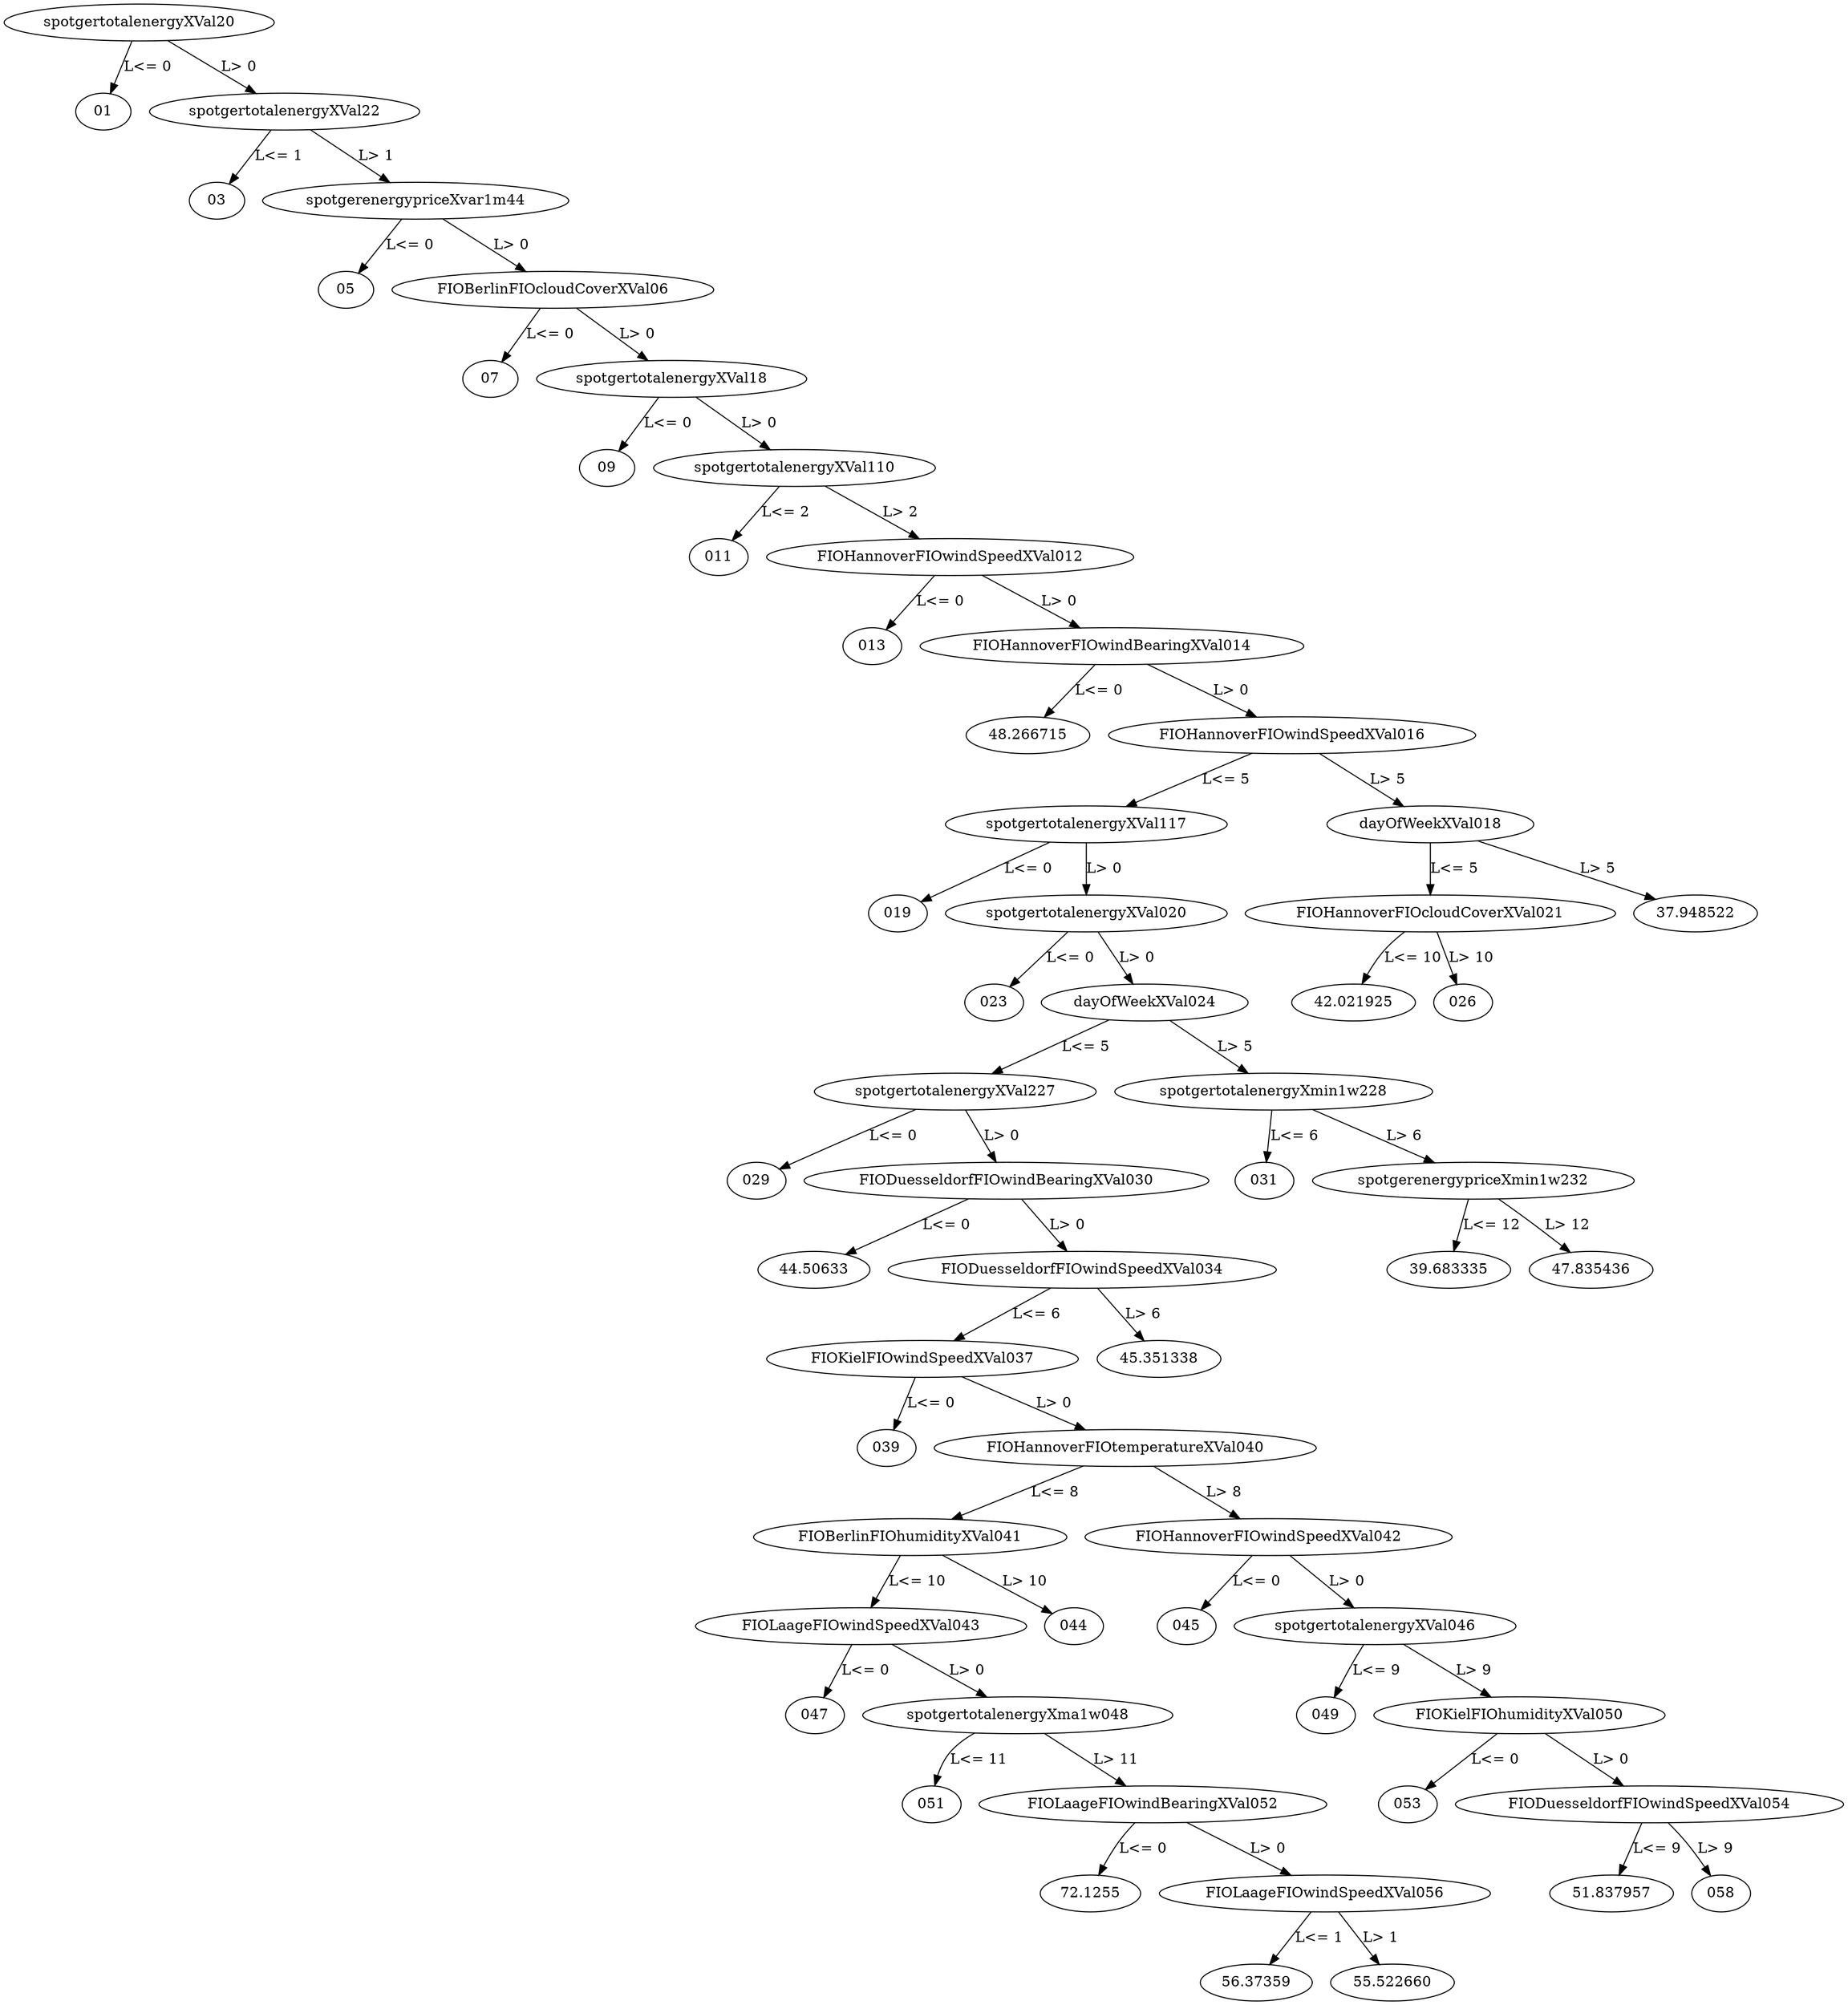 digraph dt_fig {
	spotgertotalenergyXVal20 -> "01" [label="L<= 0"];
	spotgertotalenergyXVal20 -> spotgertotalenergyXVal22 [label="L> 0"];
	spotgertotalenergyXVal22 -> "03" [label="L<= 1"];
	spotgertotalenergyXVal22 -> spotgerenergypriceXvar1m44 [label="L> 1"];
	spotgerenergypriceXvar1m44 -> "05" [label="L<= 0"];
	spotgerenergypriceXvar1m44 -> FIOBerlinFIOcloudCoverXVal06 [label="L> 0"];
	FIOBerlinFIOcloudCoverXVal06 -> "07" [label="L<= 0"];
	FIOBerlinFIOcloudCoverXVal06 -> spotgertotalenergyXVal18 [label="L> 0"];
	spotgertotalenergyXVal18 -> "09" [label="L<= 0"];
	spotgertotalenergyXVal18 -> spotgertotalenergyXVal110 [label="L> 0"];
	spotgertotalenergyXVal110 -> "011" [label="L<= 2"];
	spotgertotalenergyXVal110 -> FIOHannoverFIOwindSpeedXVal012 [label="L> 2"];
	FIOHannoverFIOwindSpeedXVal012 -> "013" [label="L<= 0"];
	FIOHannoverFIOwindSpeedXVal012 -> FIOHannoverFIOwindBearingXVal014 [label="L> 0"];
	FIOHannoverFIOwindBearingXVal014 -> "48.266715" [label="L<= 0"];
	FIOHannoverFIOwindBearingXVal014 -> FIOHannoverFIOwindSpeedXVal016 [label="L> 0"];
	FIOHannoverFIOwindSpeedXVal016 -> spotgertotalenergyXVal117 [label="L<= 5"];
	FIOHannoverFIOwindSpeedXVal016 -> dayOfWeekXVal018 [label="L> 5"];
	spotgertotalenergyXVal117 -> "019" [label="L<= 0"];
	spotgertotalenergyXVal117 -> spotgertotalenergyXVal020 [label="L> 0"];
	dayOfWeekXVal018 -> FIOHannoverFIOcloudCoverXVal021 [label="L<= 5"];
	dayOfWeekXVal018 -> "37.948522" [label="L> 5"];
	spotgertotalenergyXVal020 -> "023" [label="L<= 0"];
	spotgertotalenergyXVal020 -> dayOfWeekXVal024 [label="L> 0"];
	FIOHannoverFIOcloudCoverXVal021 -> "42.021925" [label="L<= 10"];
	FIOHannoverFIOcloudCoverXVal021 -> "026" [label="L> 10"];
	dayOfWeekXVal024 -> spotgertotalenergyXVal227 [label="L<= 5"];
	dayOfWeekXVal024 -> spotgertotalenergyXmin1w228 [label="L> 5"];
	spotgertotalenergyXVal227 -> "029" [label="L<= 0"];
	spotgertotalenergyXVal227 -> FIODuesseldorfFIOwindBearingXVal030 [label="L> 0"];
	spotgertotalenergyXmin1w228 -> "031" [label="L<= 6"];
	spotgertotalenergyXmin1w228 -> spotgerenergypriceXmin1w232 [label="L> 6"];
	FIODuesseldorfFIOwindBearingXVal030 -> "44.50633" [label="L<= 0"];
	FIODuesseldorfFIOwindBearingXVal030 -> FIODuesseldorfFIOwindSpeedXVal034 [label="L> 0"];
	spotgerenergypriceXmin1w232 -> "39.683335" [label="L<= 12"];
	spotgerenergypriceXmin1w232 -> "47.835436" [label="L> 12"];
	FIODuesseldorfFIOwindSpeedXVal034 -> FIOKielFIOwindSpeedXVal037 [label="L<= 6"];
	FIODuesseldorfFIOwindSpeedXVal034 -> "45.351338" [label="L> 6"];
	FIOKielFIOwindSpeedXVal037 -> "039" [label="L<= 0"];
	FIOKielFIOwindSpeedXVal037 -> FIOHannoverFIOtemperatureXVal040 [label="L> 0"];
	FIOHannoverFIOtemperatureXVal040 -> FIOBerlinFIOhumidityXVal041 [label="L<= 8"];
	FIOHannoverFIOtemperatureXVal040 -> FIOHannoverFIOwindSpeedXVal042 [label="L> 8"];
	FIOBerlinFIOhumidityXVal041 -> FIOLaageFIOwindSpeedXVal043 [label="L<= 10"];
	FIOBerlinFIOhumidityXVal041 -> "044" [label="L> 10"];
	FIOHannoverFIOwindSpeedXVal042 -> "045" [label="L<= 0"];
	FIOHannoverFIOwindSpeedXVal042 -> spotgertotalenergyXVal046 [label="L> 0"];
	FIOLaageFIOwindSpeedXVal043 -> "047" [label="L<= 0"];
	FIOLaageFIOwindSpeedXVal043 -> spotgertotalenergyXma1w048 [label="L> 0"];
	spotgertotalenergyXVal046 -> "049" [label="L<= 9"];
	spotgertotalenergyXVal046 -> FIOKielFIOhumidityXVal050 [label="L> 9"];
	spotgertotalenergyXma1w048 -> "051" [label="L<= 11"];
	spotgertotalenergyXma1w048 -> FIOLaageFIOwindBearingXVal052 [label="L> 11"];
	FIOKielFIOhumidityXVal050 -> "053" [label="L<= 0"];
	FIOKielFIOhumidityXVal050 -> FIODuesseldorfFIOwindSpeedXVal054 [label="L> 0"];
	FIOLaageFIOwindBearingXVal052 -> "72.1255" [label="L<= 0"];
	FIOLaageFIOwindBearingXVal052 -> FIOLaageFIOwindSpeedXVal056 [label="L> 0"];
	FIODuesseldorfFIOwindSpeedXVal054 -> "51.837957" [label="L<= 9"];
	FIODuesseldorfFIOwindSpeedXVal054 -> "058" [label="L> 9"];
	FIOLaageFIOwindSpeedXVal056 -> "56.37359" [label="L<= 1"];
	FIOLaageFIOwindSpeedXVal056 -> "55.522660" [label="L> 1"];
}
